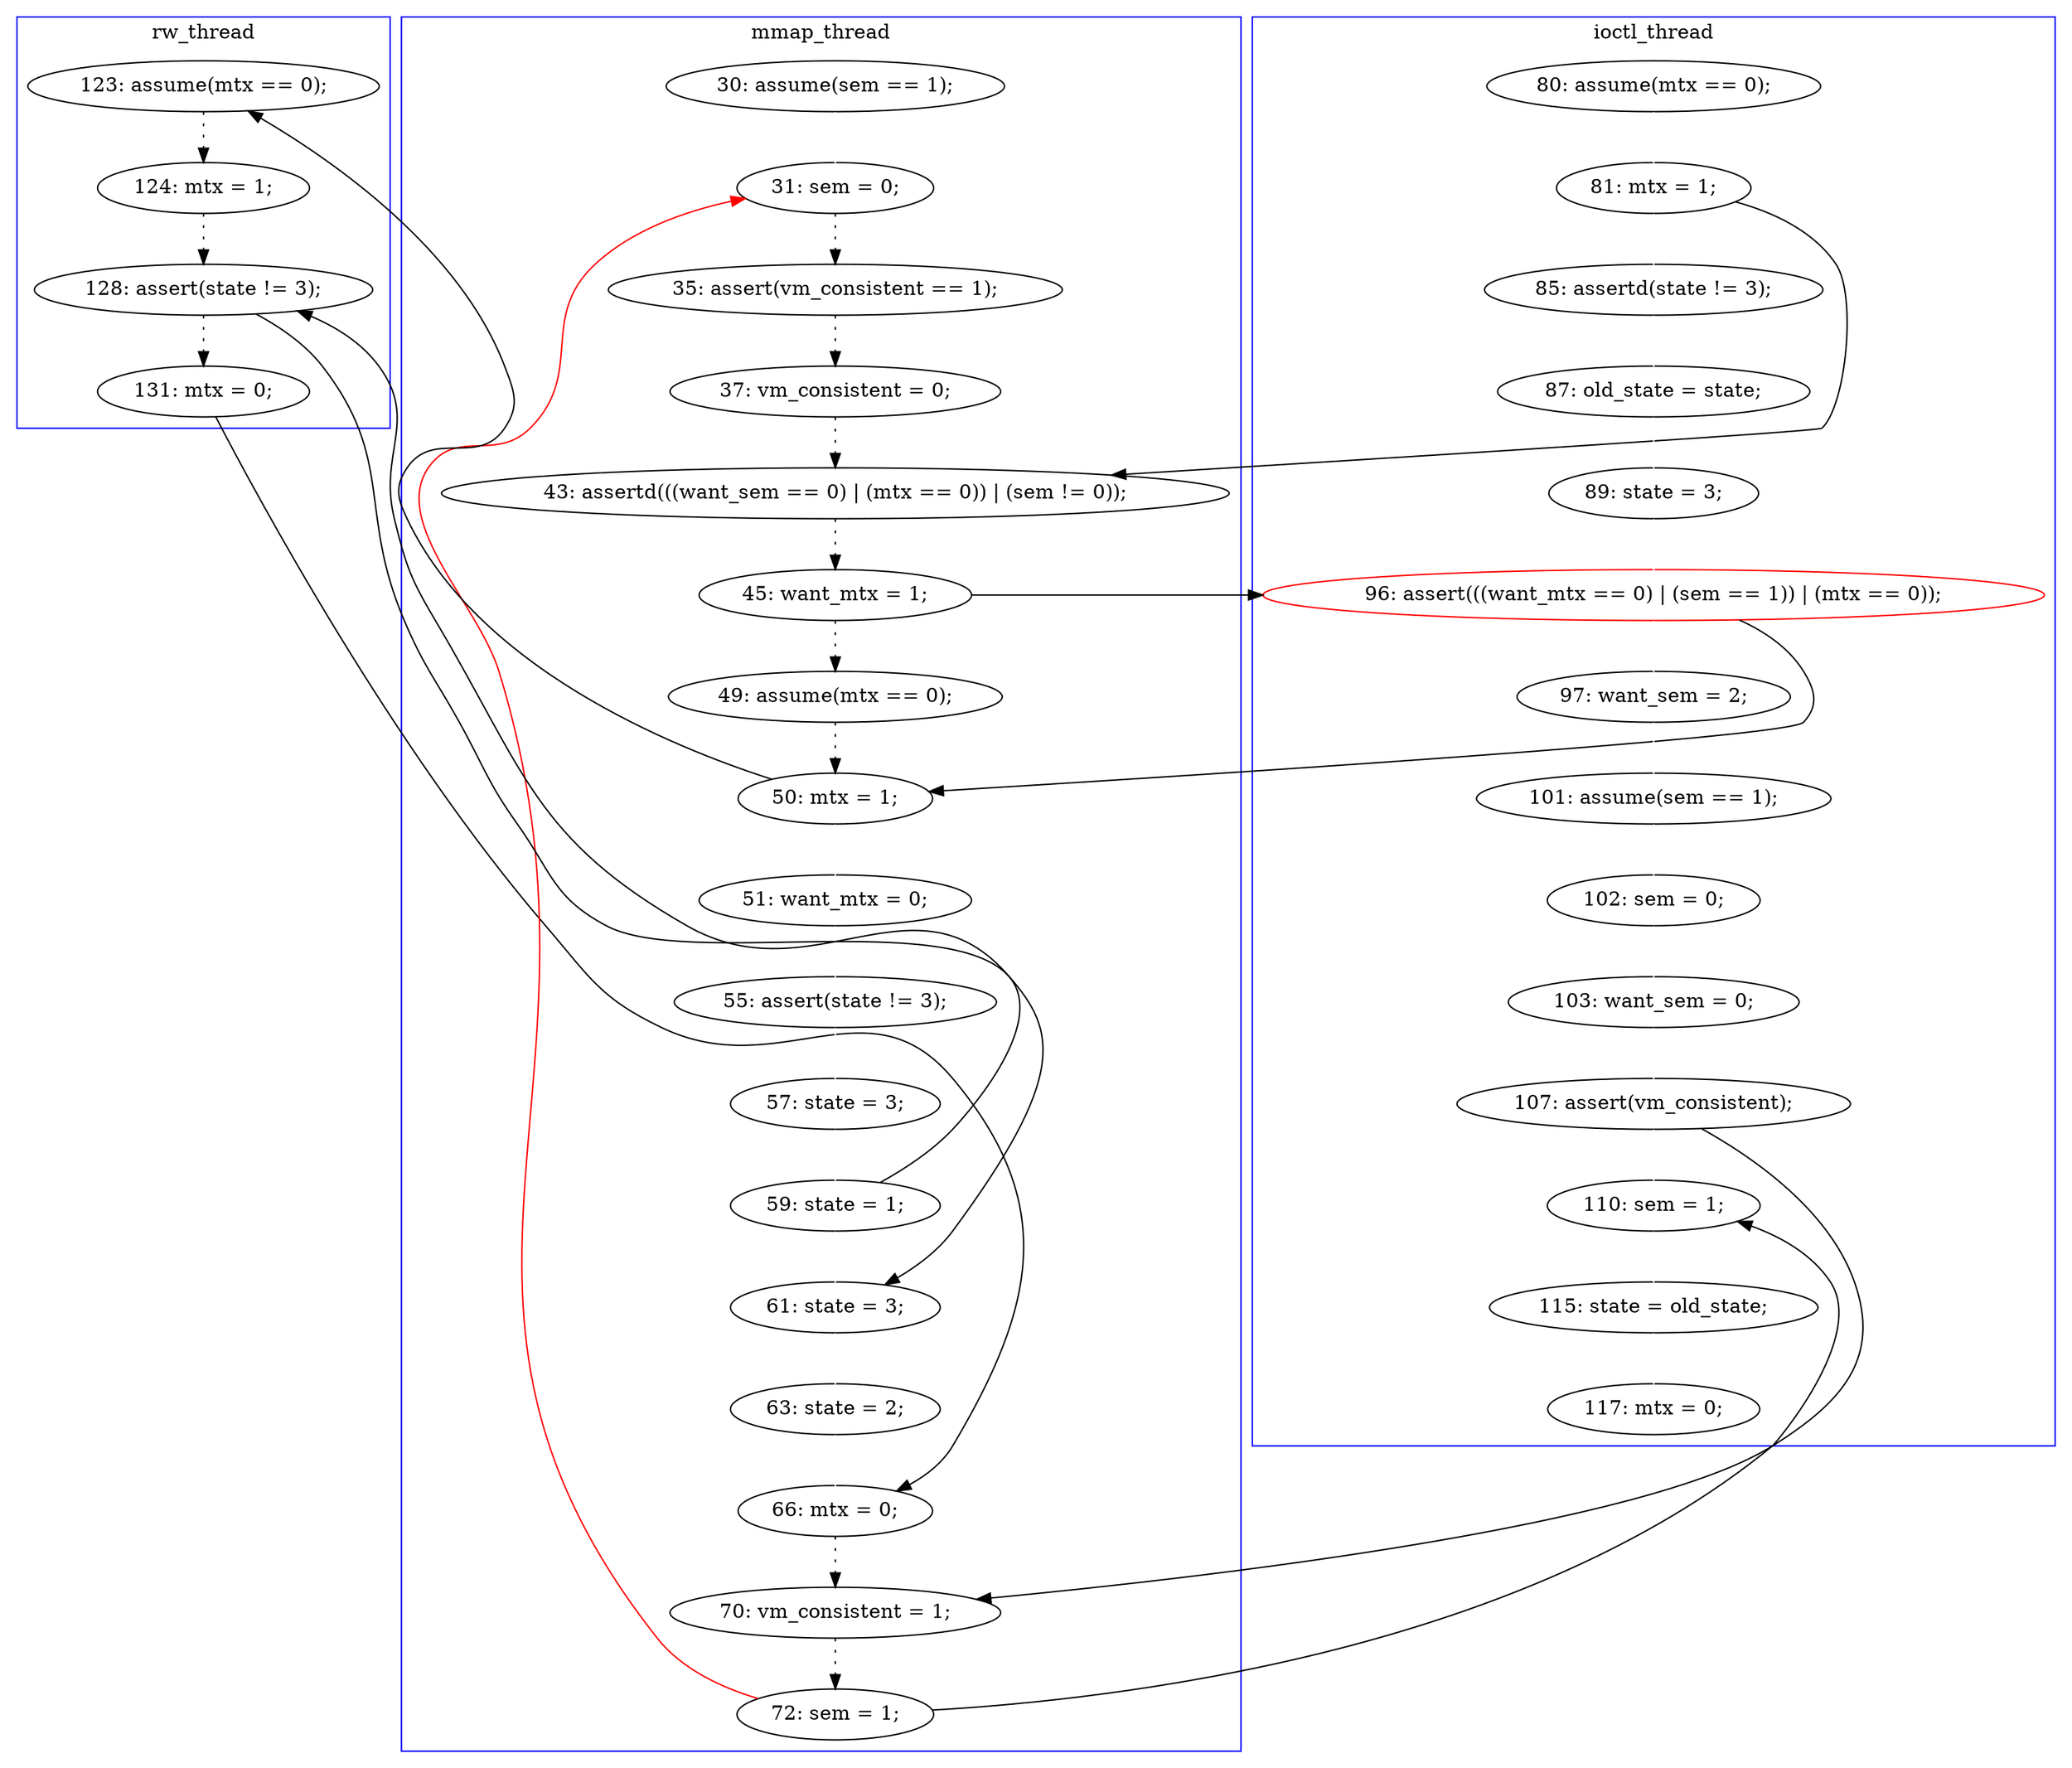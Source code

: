 digraph Counterexample {
	43 -> 45 [color = white, style = solid]
	36 -> 45 [color = black, style = solid, constraint = false]
	48 -> 53 [color = black, style = solid, constraint = false]
	22 -> 23 [color = black, style = dotted]
	40 -> 44 [color = white, style = solid]
	18 -> 19 [color = black, style = dotted]
	54 -> 56 [color = white, style = solid]
	26 -> 28 [color = black, style = solid, constraint = false]
	26 -> 37 [color = white, style = solid]
	24 -> 26 [color = white, style = solid]
	35 -> 42 [color = black, style = solid, constraint = false]
	44 -> 47 [color = black, style = solid, constraint = false]
	14 -> 22 [color = black, style = solid, constraint = false]
	23 -> 27 [color = black, style = dotted]
	29 -> 30 [color = white, style = solid]
	42 -> 43 [color = white, style = solid]
	33 -> 35 [color = black, style = dotted]
	35 -> 36 [color = black, style = dotted]
	34 -> 35 [color = black, style = solid, constraint = false]
	45 -> 47 [color = black, style = dotted]
	37 -> 38 [color = white, style = solid]
	13 -> 14 [color = white, style = solid]
	19 -> 22 [color = black, style = dotted]
	38 -> 39 [color = white, style = solid]
	30 -> 31 [color = white, style = solid]
	20 -> 21 [color = white, style = solid]
	27 -> 28 [color = black, style = dotted]
	23 -> 26 [color = black, style = solid, constraint = false]
	44 -> 53 [color = white, style = solid]
	31 -> 34 [color = white, style = solid]
	28 -> 29 [color = white, style = solid]
	21 -> 24 [color = white, style = solid]
	15 -> 16 [color = white, style = solid]
	14 -> 20 [color = white, style = solid]
	28 -> 32 [color = black, style = solid, constraint = false]
	48 -> 16 [color = red, style = solid, constraint = false]
	32 -> 33 [color = black, style = dotted]
	53 -> 54 [color = white, style = solid]
	39 -> 40 [color = white, style = solid]
	16 -> 18 [color = black, style = dotted]
	47 -> 48 [color = black, style = dotted]
	34 -> 42 [color = white, style = solid]
	subgraph cluster2 {
		label = ioctl_thread
		color = blue
		37  [label = "97: want_sem = 2;"]
		40  [label = "103: want_sem = 0;"]
		53  [label = "110: sem = 1;"]
		21  [label = "87: old_state = state;"]
		20  [label = "85: assertd(state != 3);"]
		26  [label = "96: assert(((want_mtx == 0) | (sem == 1)) | (mtx == 0));", color = red]
		54  [label = "115: state = old_state;"]
		14  [label = "81: mtx = 1;"]
		24  [label = "89: state = 3;"]
		13  [label = "80: assume(mtx == 0);"]
		44  [label = "107: assert(vm_consistent);"]
		38  [label = "101: assume(sem == 1);"]
		56  [label = "117: mtx = 0;"]
		39  [label = "102: sem = 0;"]
	}
	subgraph cluster3 {
		label = rw_thread
		color = blue
		32  [label = "123: assume(mtx == 0);"]
		33  [label = "124: mtx = 1;"]
		36  [label = "131: mtx = 0;"]
		35  [label = "128: assert(state != 3);"]
	}
	subgraph cluster1 {
		label = mmap_thread
		color = blue
		16  [label = "31: sem = 0;"]
		19  [label = "37: vm_consistent = 0;"]
		15  [label = "30: assume(sem == 1);"]
		47  [label = "70: vm_consistent = 1;"]
		23  [label = "45: want_mtx = 1;"]
		48  [label = "72: sem = 1;"]
		31  [label = "57: state = 3;"]
		30  [label = "55: assert(state != 3);"]
		27  [label = "49: assume(mtx == 0);"]
		42  [label = "61: state = 3;"]
		22  [label = "43: assertd(((want_sem == 0) | (mtx == 0)) | (sem != 0));"]
		29  [label = "51: want_mtx = 0;"]
		34  [label = "59: state = 1;"]
		43  [label = "63: state = 2;"]
		28  [label = "50: mtx = 1;"]
		45  [label = "66: mtx = 0;"]
		18  [label = "35: assert(vm_consistent == 1);"]
	}
}